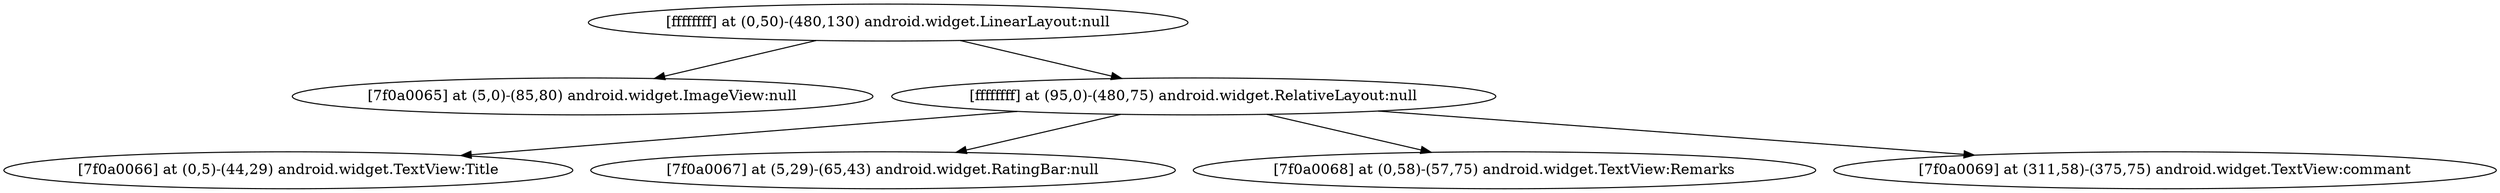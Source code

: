 strict digraph G {
  1 [ label="[ffffffff] at (0,50)-(480,130) android.widget.LinearLayout:null" ];
  2 [ label="[7f0a0065] at (5,0)-(85,80) android.widget.ImageView:null" ];
  3 [ label="[ffffffff] at (95,0)-(480,75) android.widget.RelativeLayout:null" ];
  4 [ label="[7f0a0066] at (0,5)-(44,29) android.widget.TextView:Title" ];
  5 [ label="[7f0a0067] at (5,29)-(65,43) android.widget.RatingBar:null" ];
  6 [ label="[7f0a0068] at (0,58)-(57,75) android.widget.TextView:Remarks" ];
  7 [ label="[7f0a0069] at (311,58)-(375,75) android.widget.TextView:commant" ];
  1 -> 2;
  1 -> 3;
  3 -> 4;
  3 -> 5;
  3 -> 6;
  3 -> 7;
}
